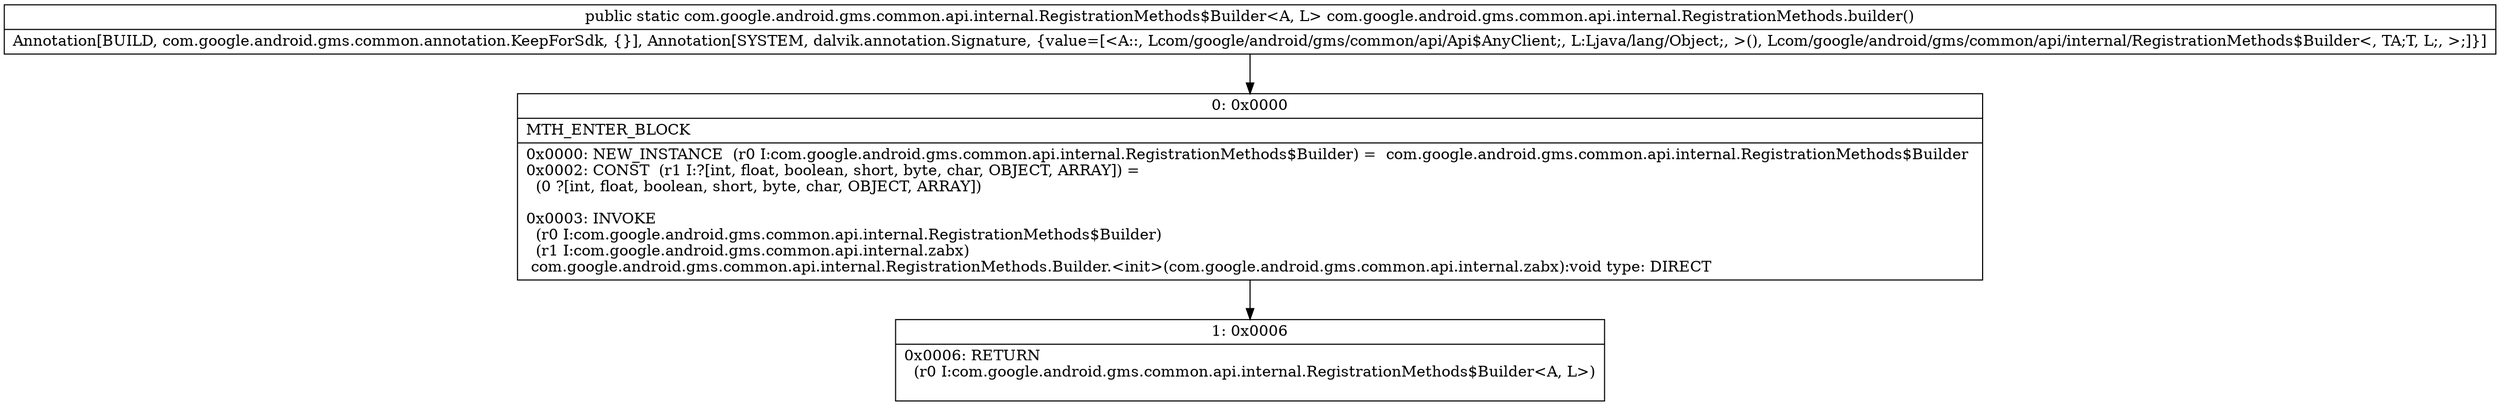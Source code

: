 digraph "CFG forcom.google.android.gms.common.api.internal.RegistrationMethods.builder()Lcom\/google\/android\/gms\/common\/api\/internal\/RegistrationMethods$Builder;" {
Node_0 [shape=record,label="{0\:\ 0x0000|MTH_ENTER_BLOCK\l|0x0000: NEW_INSTANCE  (r0 I:com.google.android.gms.common.api.internal.RegistrationMethods$Builder) =  com.google.android.gms.common.api.internal.RegistrationMethods$Builder \l0x0002: CONST  (r1 I:?[int, float, boolean, short, byte, char, OBJECT, ARRAY]) = \l  (0 ?[int, float, boolean, short, byte, char, OBJECT, ARRAY])\l \l0x0003: INVOKE  \l  (r0 I:com.google.android.gms.common.api.internal.RegistrationMethods$Builder)\l  (r1 I:com.google.android.gms.common.api.internal.zabx)\l com.google.android.gms.common.api.internal.RegistrationMethods.Builder.\<init\>(com.google.android.gms.common.api.internal.zabx):void type: DIRECT \l}"];
Node_1 [shape=record,label="{1\:\ 0x0006|0x0006: RETURN  \l  (r0 I:com.google.android.gms.common.api.internal.RegistrationMethods$Builder\<A, L\>)\l \l}"];
MethodNode[shape=record,label="{public static com.google.android.gms.common.api.internal.RegistrationMethods$Builder\<A, L\> com.google.android.gms.common.api.internal.RegistrationMethods.builder()  | Annotation[BUILD, com.google.android.gms.common.annotation.KeepForSdk, \{\}], Annotation[SYSTEM, dalvik.annotation.Signature, \{value=[\<A::, Lcom\/google\/android\/gms\/common\/api\/Api$AnyClient;, L:Ljava\/lang\/Object;, \>(), Lcom\/google\/android\/gms\/common\/api\/internal\/RegistrationMethods$Builder\<, TA;T, L;, \>;]\}]\l}"];
MethodNode -> Node_0;
Node_0 -> Node_1;
}

